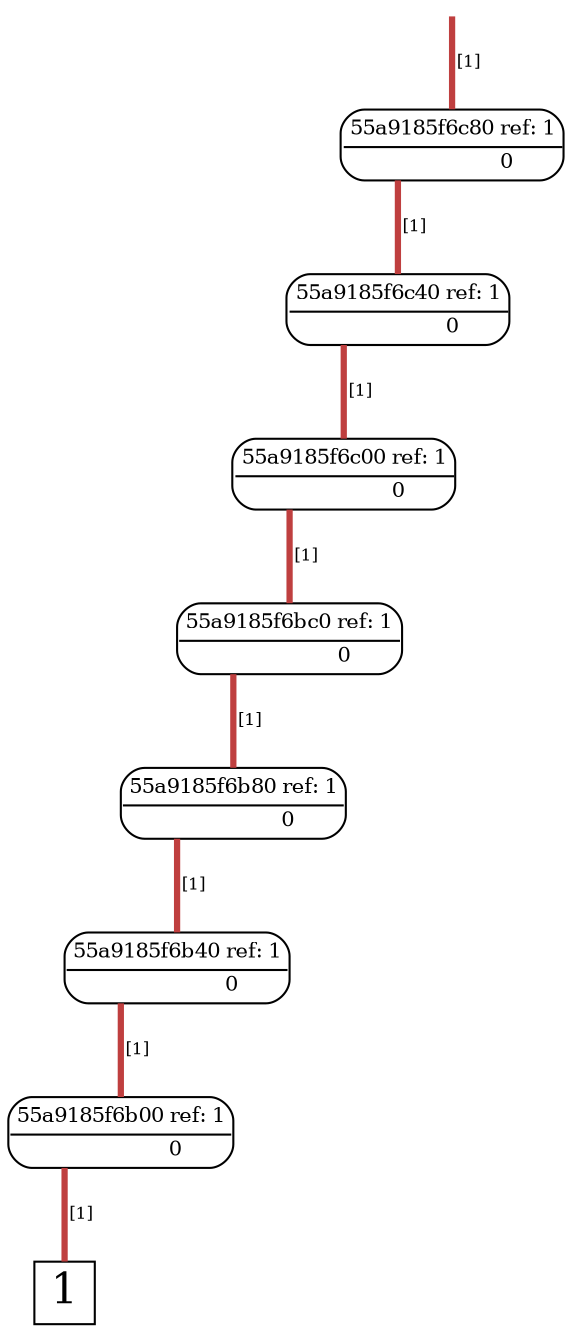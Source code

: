digraph "DD" {graph[];node[shape=plain];edge[arrowhead=none]
root [label="",shape=point,style=invis]
t [label=<<font point-size="20">1</font>>,shape=box,tooltip="1",width=0.3,height=0.3]
root->1029696[penwidth="3",tooltip="1" color="0.000 0.667 0.750",label=<<font point-size="8">&nbsp;[1]</font>>]
1029696[label=<<font point-size="10"><table border="1" cellspacing="0" cellpadding="2" style="rounded"><tr><td colspan="2" border="1" sides="B">55a9185f6c80 ref: 1</td></tr><tr><td port="0" href="javascript:;" border="0" tooltip="1"><font color="white">&nbsp;0 </font></td><td port="1" href="javascript:;" border="0" tooltip="0">&nbsp;0 </td></tr></table></font>>,tooltip="55a9185f6c80"]
1029696:0:s->1029664[penwidth="3",tooltip="1" color="0.000 0.667 0.750",label=<<font point-size="8">&nbsp;[1]</font>>]
1029664[label=<<font point-size="10"><table border="1" cellspacing="0" cellpadding="2" style="rounded"><tr><td colspan="2" border="1" sides="B">55a9185f6c40 ref: 1</td></tr><tr><td port="0" href="javascript:;" border="0" tooltip="1"><font color="white">&nbsp;0 </font></td><td port="1" href="javascript:;" border="0" tooltip="0">&nbsp;0 </td></tr></table></font>>,tooltip="55a9185f6c40"]
1029664:0:s->1029632[penwidth="3",tooltip="1" color="0.000 0.667 0.750",label=<<font point-size="8">&nbsp;[1]</font>>]
1029632[label=<<font point-size="10"><table border="1" cellspacing="0" cellpadding="2" style="rounded"><tr><td colspan="2" border="1" sides="B">55a9185f6c00 ref: 1</td></tr><tr><td port="0" href="javascript:;" border="0" tooltip="1"><font color="white">&nbsp;0 </font></td><td port="1" href="javascript:;" border="0" tooltip="0">&nbsp;0 </td></tr></table></font>>,tooltip="55a9185f6c00"]
1029632:0:s->1029600[penwidth="3",tooltip="1" color="0.000 0.667 0.750",label=<<font point-size="8">&nbsp;[1]</font>>]
1029600[label=<<font point-size="10"><table border="1" cellspacing="0" cellpadding="2" style="rounded"><tr><td colspan="2" border="1" sides="B">55a9185f6bc0 ref: 1</td></tr><tr><td port="0" href="javascript:;" border="0" tooltip="1"><font color="white">&nbsp;0 </font></td><td port="1" href="javascript:;" border="0" tooltip="0">&nbsp;0 </td></tr></table></font>>,tooltip="55a9185f6bc0"]
1029600:0:s->1029568[penwidth="3",tooltip="1" color="0.000 0.667 0.750",label=<<font point-size="8">&nbsp;[1]</font>>]
1029568[label=<<font point-size="10"><table border="1" cellspacing="0" cellpadding="2" style="rounded"><tr><td colspan="2" border="1" sides="B">55a9185f6b80 ref: 1</td></tr><tr><td port="0" href="javascript:;" border="0" tooltip="1"><font color="white">&nbsp;0 </font></td><td port="1" href="javascript:;" border="0" tooltip="0">&nbsp;0 </td></tr></table></font>>,tooltip="55a9185f6b80"]
1029568:0:s->1029536[penwidth="3",tooltip="1" color="0.000 0.667 0.750",label=<<font point-size="8">&nbsp;[1]</font>>]
1029536[label=<<font point-size="10"><table border="1" cellspacing="0" cellpadding="2" style="rounded"><tr><td colspan="2" border="1" sides="B">55a9185f6b40 ref: 1</td></tr><tr><td port="0" href="javascript:;" border="0" tooltip="1"><font color="white">&nbsp;0 </font></td><td port="1" href="javascript:;" border="0" tooltip="0">&nbsp;0 </td></tr></table></font>>,tooltip="55a9185f6b40"]
1029536:0:s->1029504[penwidth="3",tooltip="1" color="0.000 0.667 0.750",label=<<font point-size="8">&nbsp;[1]</font>>]
1029504[label=<<font point-size="10"><table border="1" cellspacing="0" cellpadding="2" style="rounded"><tr><td colspan="2" border="1" sides="B">55a9185f6b00 ref: 1</td></tr><tr><td port="0" href="javascript:;" border="0" tooltip="1"><font color="white">&nbsp;0 </font></td><td port="1" href="javascript:;" border="0" tooltip="0">&nbsp;0 </td></tr></table></font>>,tooltip="55a9185f6b00"]
1029504:0:s->t[penwidth="3",tooltip="1" color="0.000 0.667 0.750",label=<<font point-size="8">&nbsp;[1]</font>>]
}
